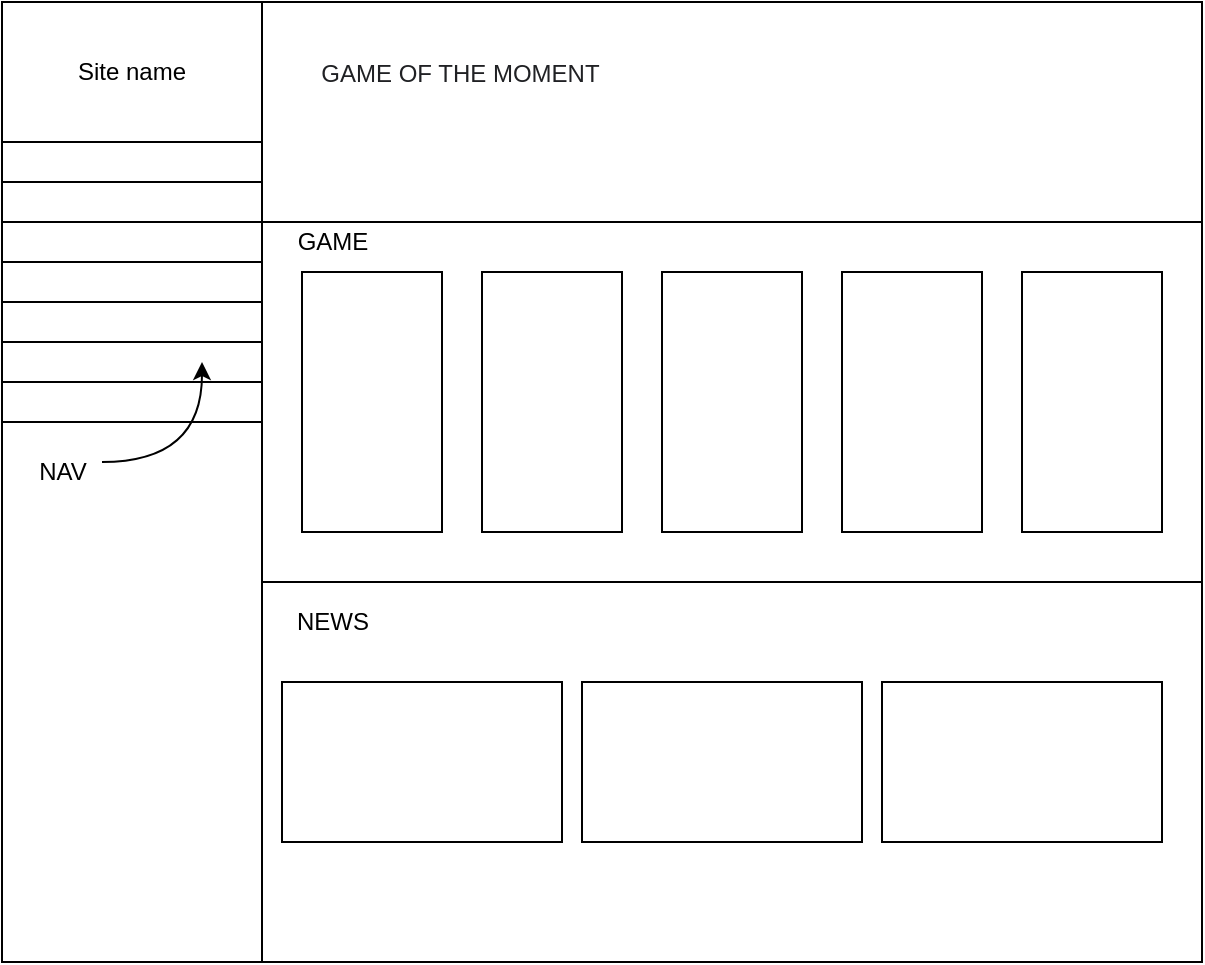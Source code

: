 <mxfile version="14.7.7" type="device"><diagram id="gfyFpMoojvBaK0sVReYO" name="Page-1"><mxGraphModel dx="982" dy="534" grid="0" gridSize="10" guides="1" tooltips="1" connect="1" arrows="1" fold="1" page="1" pageScale="1" pageWidth="827" pageHeight="1169" math="0" shadow="0"><root><mxCell id="0"/><mxCell id="1" parent="0"/><mxCell id="PnH2XgoSm8KoBtK0HLmE-1" value="" style="rounded=0;whiteSpace=wrap;html=1;" vertex="1" parent="1"><mxGeometry x="80" y="360" width="600" height="480" as="geometry"/></mxCell><mxCell id="PnH2XgoSm8KoBtK0HLmE-2" value="Site name" style="rounded=0;whiteSpace=wrap;html=1;" vertex="1" parent="1"><mxGeometry x="80" y="360" width="130" height="70" as="geometry"/></mxCell><mxCell id="PnH2XgoSm8KoBtK0HLmE-3" value="" style="rounded=0;whiteSpace=wrap;html=1;" vertex="1" parent="1"><mxGeometry x="80" y="430" width="130" height="410" as="geometry"/></mxCell><mxCell id="PnH2XgoSm8KoBtK0HLmE-4" value="" style="rounded=0;whiteSpace=wrap;html=1;" vertex="1" parent="1"><mxGeometry x="80" y="430" width="130" height="20" as="geometry"/></mxCell><mxCell id="PnH2XgoSm8KoBtK0HLmE-5" value="" style="rounded=0;whiteSpace=wrap;html=1;" vertex="1" parent="1"><mxGeometry x="80" y="450" width="130" height="20" as="geometry"/></mxCell><mxCell id="PnH2XgoSm8KoBtK0HLmE-6" value="" style="rounded=0;whiteSpace=wrap;html=1;" vertex="1" parent="1"><mxGeometry x="80" y="470" width="130" height="20" as="geometry"/></mxCell><mxCell id="PnH2XgoSm8KoBtK0HLmE-7" value="" style="rounded=0;whiteSpace=wrap;html=1;" vertex="1" parent="1"><mxGeometry x="80" y="490" width="130" height="20" as="geometry"/></mxCell><mxCell id="PnH2XgoSm8KoBtK0HLmE-8" value="" style="rounded=0;whiteSpace=wrap;html=1;" vertex="1" parent="1"><mxGeometry x="80" y="510" width="130" height="20" as="geometry"/></mxCell><mxCell id="PnH2XgoSm8KoBtK0HLmE-9" value="" style="rounded=0;whiteSpace=wrap;html=1;" vertex="1" parent="1"><mxGeometry x="80" y="530" width="130" height="20" as="geometry"/></mxCell><mxCell id="PnH2XgoSm8KoBtK0HLmE-10" value="" style="rounded=0;whiteSpace=wrap;html=1;" vertex="1" parent="1"><mxGeometry x="80" y="550" width="130" height="20" as="geometry"/></mxCell><mxCell id="PnH2XgoSm8KoBtK0HLmE-12" value="" style="curved=1;endArrow=classic;html=1;" edge="1" parent="1"><mxGeometry width="50" height="50" relative="1" as="geometry"><mxPoint x="130" y="590" as="sourcePoint"/><mxPoint x="180" y="540" as="targetPoint"/><Array as="points"><mxPoint x="180" y="590"/></Array></mxGeometry></mxCell><mxCell id="PnH2XgoSm8KoBtK0HLmE-13" value="NAV" style="text;html=1;align=center;verticalAlign=middle;resizable=0;points=[];autosize=1;strokeColor=none;" vertex="1" parent="1"><mxGeometry x="90" y="585" width="40" height="20" as="geometry"/></mxCell><mxCell id="PnH2XgoSm8KoBtK0HLmE-14" value="" style="rounded=0;whiteSpace=wrap;html=1;" vertex="1" parent="1"><mxGeometry x="210" y="360" width="470" height="110" as="geometry"/></mxCell><mxCell id="PnH2XgoSm8KoBtK0HLmE-15" value="" style="rounded=0;whiteSpace=wrap;html=1;" vertex="1" parent="1"><mxGeometry x="210" y="470" width="470" height="180" as="geometry"/></mxCell><mxCell id="PnH2XgoSm8KoBtK0HLmE-16" value="" style="rounded=0;whiteSpace=wrap;html=1;" vertex="1" parent="1"><mxGeometry x="230" y="495" width="70" height="130" as="geometry"/></mxCell><mxCell id="PnH2XgoSm8KoBtK0HLmE-17" value="" style="rounded=0;whiteSpace=wrap;html=1;" vertex="1" parent="1"><mxGeometry x="320" y="495" width="70" height="130" as="geometry"/></mxCell><mxCell id="PnH2XgoSm8KoBtK0HLmE-18" value="" style="rounded=0;whiteSpace=wrap;html=1;" vertex="1" parent="1"><mxGeometry x="410" y="495" width="70" height="130" as="geometry"/></mxCell><mxCell id="PnH2XgoSm8KoBtK0HLmE-19" value="" style="rounded=0;whiteSpace=wrap;html=1;" vertex="1" parent="1"><mxGeometry x="500" y="495" width="70" height="130" as="geometry"/></mxCell><mxCell id="PnH2XgoSm8KoBtK0HLmE-20" value="" style="rounded=0;whiteSpace=wrap;html=1;" vertex="1" parent="1"><mxGeometry x="590" y="495" width="70" height="130" as="geometry"/></mxCell><mxCell id="PnH2XgoSm8KoBtK0HLmE-25" value="" style="rounded=0;whiteSpace=wrap;html=1;" vertex="1" parent="1"><mxGeometry x="520" y="700" width="140" height="80" as="geometry"/></mxCell><mxCell id="PnH2XgoSm8KoBtK0HLmE-26" value="" style="rounded=0;whiteSpace=wrap;html=1;" vertex="1" parent="1"><mxGeometry x="370" y="700" width="140" height="80" as="geometry"/></mxCell><mxCell id="PnH2XgoSm8KoBtK0HLmE-27" value="" style="rounded=0;whiteSpace=wrap;html=1;" vertex="1" parent="1"><mxGeometry x="220" y="700" width="140" height="80" as="geometry"/></mxCell><mxCell id="PnH2XgoSm8KoBtK0HLmE-28" value="NEWS" style="text;html=1;align=center;verticalAlign=middle;resizable=0;points=[];autosize=1;strokeColor=none;" vertex="1" parent="1"><mxGeometry x="220" y="660" width="50" height="20" as="geometry"/></mxCell><mxCell id="PnH2XgoSm8KoBtK0HLmE-29" value="GAME" style="text;html=1;align=center;verticalAlign=middle;resizable=0;points=[];autosize=1;strokeColor=none;" vertex="1" parent="1"><mxGeometry x="220" y="470" width="50" height="20" as="geometry"/></mxCell><mxCell id="PnH2XgoSm8KoBtK0HLmE-30" value="&lt;pre class=&quot;tw-data-text tw-text-large XcVN5d tw-ta&quot; id=&quot;tw-target-text&quot; dir=&quot;ltr&quot; style=&quot;font-family: inherit ; line-height: 36px ; border: none ; padding: 2px 0.14em 2px 0px ; position: relative ; margin-top: -2px ; margin-bottom: -2px ; resize: none ; overflow: hidden ; text-align: left ; width: 270px ; overflow-wrap: break-word ; color: rgb(32 , 33 , 36)&quot;&gt;GAME OF THE MOMENT&lt;/pre&gt;" style="text;html=1;align=center;verticalAlign=middle;resizable=0;points=[];autosize=1;strokeColor=none;" vertex="1" parent="1"><mxGeometry x="230" y="375" width="290" height="40" as="geometry"/></mxCell></root></mxGraphModel></diagram></mxfile>